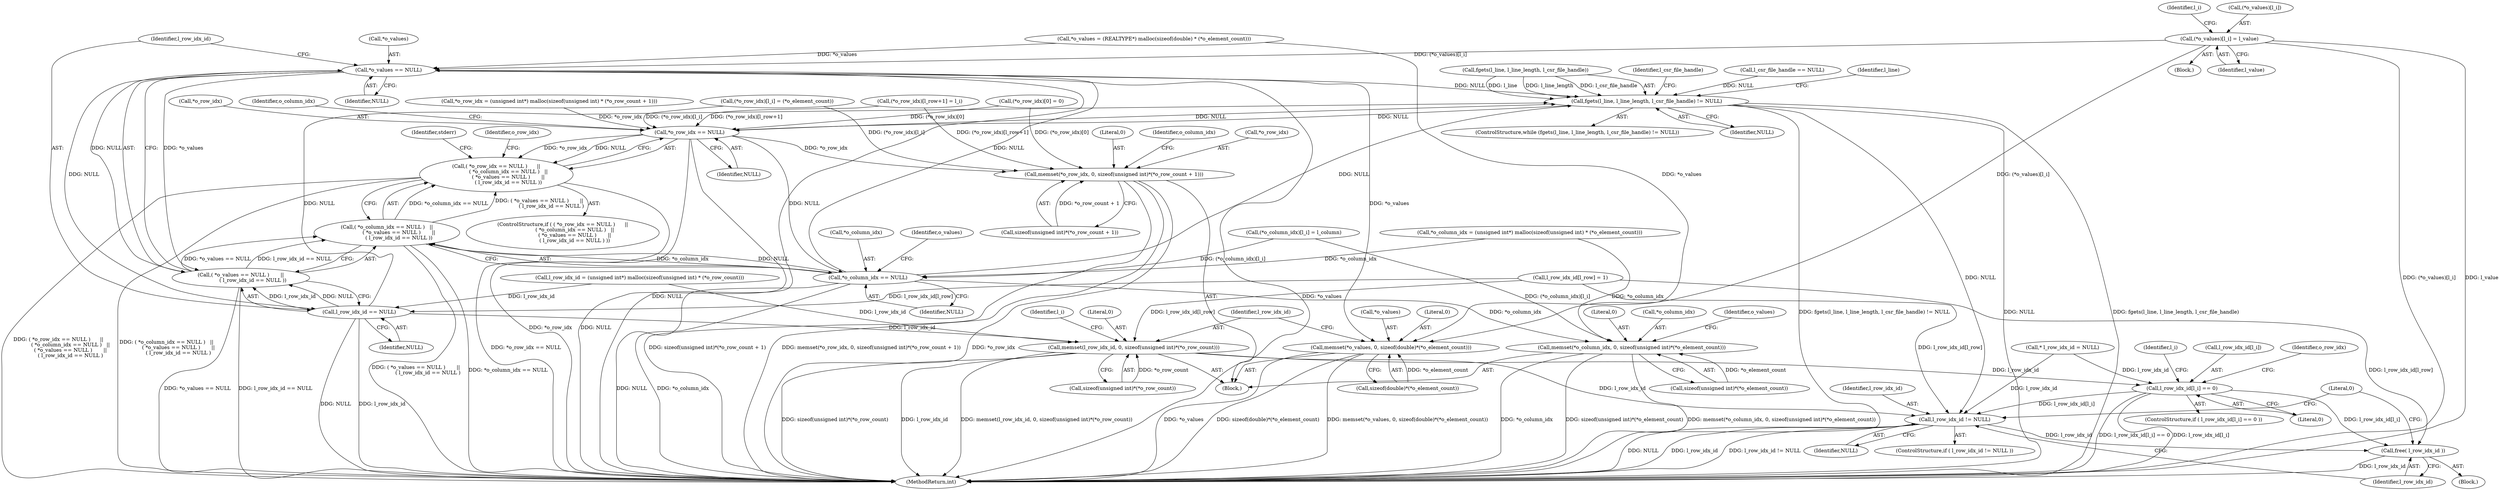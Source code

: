 digraph "0_libxsmm_151481489192e6d1997f8bde52c5c425ea41741d_0@array" {
"1000401" [label="(Call,(*o_values)[l_i] = l_value)"];
"1000277" [label="(Call,*o_values == NULL)"];
"1000161" [label="(Call,fgets(l_line, l_line_length, l_csr_file_handle) != NULL)"];
"1000267" [label="(Call,*o_row_idx == NULL)"];
"1000266" [label="(Call,( *o_row_idx == NULL )      ||\n               ( *o_column_idx == NULL )   ||\n               ( *o_values == NULL )       ||\n               ( l_row_idx_id == NULL ))"];
"1000272" [label="(Call,*o_column_idx == NULL)"];
"1000271" [label="(Call,( *o_column_idx == NULL )   ||\n               ( *o_values == NULL )       ||\n               ( l_row_idx_id == NULL ))"];
"1000302" [label="(Call,memset(*o_column_idx, 0, sizeof(unsigned int)*(*o_element_count)))"];
"1000291" [label="(Call,memset(*o_row_idx, 0, sizeof(unsigned int)*(*o_row_count + 1)))"];
"1000466" [label="(Call,l_row_idx_id != NULL)"];
"1000470" [label="(Call,free( l_row_idx_id ))"];
"1000276" [label="(Call,( *o_values == NULL )       ||\n               ( l_row_idx_id == NULL ))"];
"1000281" [label="(Call,l_row_idx_id == NULL)"];
"1000320" [label="(Call,memset(l_row_idx_id, 0, sizeof(unsigned int)*(*o_row_count)))"];
"1000448" [label="(Call,l_row_idx_id[l_i] == 0)"];
"1000311" [label="(Call,memset(*o_values, 0, sizeof(double)*(*o_element_count)))"];
"1000150" [label="(Call,l_csr_file_handle == NULL)"];
"1000347" [label="(Call,(*o_row_idx)[0] = 0)"];
"1000465" [label="(ControlStructure,if ( l_row_idx_id != NULL ))"];
"1000137" [label="(Call,* l_row_idx_id = NULL)"];
"1000312" [label="(Call,*o_values)"];
"1000265" [label="(ControlStructure,if ( ( *o_row_idx == NULL )      ||\n               ( *o_column_idx == NULL )   ||\n               ( *o_values == NULL )       ||\n               ( l_row_idx_id == NULL ) ))"];
"1000283" [label="(Identifier,NULL)"];
"1000171" [label="(Identifier,l_line)"];
"1000305" [label="(Literal,0)"];
"1000452" [label="(Literal,0)"];
"1000160" [label="(ControlStructure,while (fgets(l_line, l_line_length, l_csr_file_handle) != NULL))"];
"1000162" [label="(Call,fgets(l_line, l_line_length, l_csr_file_handle))"];
"1000467" [label="(Identifier,l_row_idx_id)"];
"1000291" [label="(Call,memset(*o_row_idx, 0, sizeof(unsigned int)*(*o_row_count + 1)))"];
"1000273" [label="(Call,*o_column_idx)"];
"1000268" [label="(Call,*o_row_idx)"];
"1000466" [label="(Call,l_row_idx_id != NULL)"];
"1000219" [label="(Block,)"];
"1000303" [label="(Call,*o_column_idx)"];
"1000295" [label="(Call,sizeof(unsigned int)*(*o_row_count + 1))"];
"1000401" [label="(Call,(*o_values)[l_i] = l_value)"];
"1000277" [label="(Call,*o_values == NULL)"];
"1000414" [label="(Call,(*o_row_idx)[l_row+1] = l_i)"];
"1000306" [label="(Call,sizeof(unsigned int)*(*o_element_count))"];
"1000294" [label="(Literal,0)"];
"1000323" [label="(Call,sizeof(unsigned int)*(*o_row_count))"];
"1000330" [label="(Identifier,l_i)"];
"1000449" [label="(Call,l_row_idx_id[l_i])"];
"1000340" [label="(Call,(*o_row_idx)[l_i] = (*o_element_count))"];
"1000274" [label="(Identifier,o_column_idx)"];
"1000474" [label="(MethodReturn,int)"];
"1000276" [label="(Call,( *o_values == NULL )       ||\n               ( l_row_idx_id == NULL ))"];
"1000408" [label="(Identifier,l_i)"];
"1000302" [label="(Call,memset(*o_column_idx, 0, sizeof(unsigned int)*(*o_element_count)))"];
"1000231" [label="(Call,*o_row_idx = (unsigned int*) malloc(sizeof(unsigned int) * (*o_row_count + 1)))"];
"1000406" [label="(Identifier,l_value)"];
"1000311" [label="(Call,memset(*o_values, 0, sizeof(double)*(*o_element_count)))"];
"1000304" [label="(Identifier,o_column_idx)"];
"1000282" [label="(Identifier,l_row_idx_id)"];
"1000448" [label="(Call,l_row_idx_id[l_i] == 0)"];
"1000292" [label="(Call,*o_row_idx)"];
"1000266" [label="(Call,( *o_row_idx == NULL )      ||\n               ( *o_column_idx == NULL )   ||\n               ( *o_values == NULL )       ||\n               ( l_row_idx_id == NULL ))"];
"1000270" [label="(Identifier,NULL)"];
"1000275" [label="(Identifier,NULL)"];
"1000272" [label="(Call,*o_column_idx == NULL)"];
"1000395" [label="(Call,(*o_column_idx)[l_i] = l_column)"];
"1000402" [label="(Call,(*o_values)[l_i])"];
"1000161" [label="(Call,fgets(l_line, l_line_length, l_csr_file_handle) != NULL)"];
"1000313" [label="(Identifier,o_values)"];
"1000255" [label="(Call,l_row_idx_id = (unsigned int*) malloc(sizeof(unsigned int) * (*o_row_count)))"];
"1000286" [label="(Identifier,stderr)"];
"1000166" [label="(Identifier,NULL)"];
"1000293" [label="(Identifier,o_row_idx)"];
"1000457" [label="(Identifier,o_row_idx)"];
"1000278" [label="(Call,*o_values)"];
"1000267" [label="(Call,*o_row_idx == NULL)"];
"1000468" [label="(Identifier,NULL)"];
"1000469" [label="(Block,)"];
"1000473" [label="(Literal,0)"];
"1000220" [label="(Call,*o_column_idx = (unsigned int*) malloc(sizeof(unsigned int) * (*o_element_count)))"];
"1000279" [label="(Identifier,o_values)"];
"1000368" [label="(Block,)"];
"1000271" [label="(Call,( *o_column_idx == NULL )   ||\n               ( *o_values == NULL )       ||\n               ( l_row_idx_id == NULL ))"];
"1000470" [label="(Call,free( l_row_idx_id ))"];
"1000322" [label="(Literal,0)"];
"1000445" [label="(Identifier,l_i)"];
"1000471" [label="(Identifier,l_row_idx_id)"];
"1000321" [label="(Identifier,l_row_idx_id)"];
"1000315" [label="(Call,sizeof(double)*(*o_element_count))"];
"1000314" [label="(Literal,0)"];
"1000244" [label="(Call,*o_values = (REALTYPE*) malloc(sizeof(double) * (*o_element_count)))"];
"1000280" [label="(Identifier,NULL)"];
"1000281" [label="(Call,l_row_idx_id == NULL)"];
"1000409" [label="(Call,l_row_idx_id[l_row] = 1)"];
"1000320" [label="(Call,memset(l_row_idx_id, 0, sizeof(unsigned int)*(*o_row_count)))"];
"1000423" [label="(Identifier,l_csr_file_handle)"];
"1000447" [label="(ControlStructure,if ( l_row_idx_id[l_i] == 0 ))"];
"1000401" -> "1000368"  [label="AST: "];
"1000401" -> "1000406"  [label="CFG: "];
"1000402" -> "1000401"  [label="AST: "];
"1000406" -> "1000401"  [label="AST: "];
"1000408" -> "1000401"  [label="CFG: "];
"1000401" -> "1000474"  [label="DDG: (*o_values)[l_i]"];
"1000401" -> "1000474"  [label="DDG: l_value"];
"1000401" -> "1000277"  [label="DDG: (*o_values)[l_i]"];
"1000401" -> "1000311"  [label="DDG: (*o_values)[l_i]"];
"1000277" -> "1000276"  [label="AST: "];
"1000277" -> "1000280"  [label="CFG: "];
"1000278" -> "1000277"  [label="AST: "];
"1000280" -> "1000277"  [label="AST: "];
"1000282" -> "1000277"  [label="CFG: "];
"1000276" -> "1000277"  [label="CFG: "];
"1000277" -> "1000474"  [label="DDG: NULL"];
"1000277" -> "1000474"  [label="DDG: *o_values"];
"1000277" -> "1000161"  [label="DDG: NULL"];
"1000277" -> "1000276"  [label="DDG: *o_values"];
"1000277" -> "1000276"  [label="DDG: NULL"];
"1000244" -> "1000277"  [label="DDG: *o_values"];
"1000272" -> "1000277"  [label="DDG: NULL"];
"1000277" -> "1000281"  [label="DDG: NULL"];
"1000277" -> "1000311"  [label="DDG: *o_values"];
"1000161" -> "1000160"  [label="AST: "];
"1000161" -> "1000166"  [label="CFG: "];
"1000162" -> "1000161"  [label="AST: "];
"1000166" -> "1000161"  [label="AST: "];
"1000171" -> "1000161"  [label="CFG: "];
"1000423" -> "1000161"  [label="CFG: "];
"1000161" -> "1000474"  [label="DDG: NULL"];
"1000161" -> "1000474"  [label="DDG: fgets(l_line, l_line_length, l_csr_file_handle)"];
"1000161" -> "1000474"  [label="DDG: fgets(l_line, l_line_length, l_csr_file_handle) != NULL"];
"1000162" -> "1000161"  [label="DDG: l_line"];
"1000162" -> "1000161"  [label="DDG: l_line_length"];
"1000162" -> "1000161"  [label="DDG: l_csr_file_handle"];
"1000272" -> "1000161"  [label="DDG: NULL"];
"1000267" -> "1000161"  [label="DDG: NULL"];
"1000281" -> "1000161"  [label="DDG: NULL"];
"1000150" -> "1000161"  [label="DDG: NULL"];
"1000161" -> "1000267"  [label="DDG: NULL"];
"1000161" -> "1000466"  [label="DDG: NULL"];
"1000267" -> "1000266"  [label="AST: "];
"1000267" -> "1000270"  [label="CFG: "];
"1000268" -> "1000267"  [label="AST: "];
"1000270" -> "1000267"  [label="AST: "];
"1000274" -> "1000267"  [label="CFG: "];
"1000266" -> "1000267"  [label="CFG: "];
"1000267" -> "1000474"  [label="DDG: *o_row_idx"];
"1000267" -> "1000474"  [label="DDG: NULL"];
"1000267" -> "1000266"  [label="DDG: *o_row_idx"];
"1000267" -> "1000266"  [label="DDG: NULL"];
"1000347" -> "1000267"  [label="DDG: (*o_row_idx)[0]"];
"1000340" -> "1000267"  [label="DDG: (*o_row_idx)[l_i]"];
"1000414" -> "1000267"  [label="DDG: (*o_row_idx)[l_row+1]"];
"1000231" -> "1000267"  [label="DDG: *o_row_idx"];
"1000267" -> "1000272"  [label="DDG: NULL"];
"1000267" -> "1000291"  [label="DDG: *o_row_idx"];
"1000266" -> "1000265"  [label="AST: "];
"1000266" -> "1000271"  [label="CFG: "];
"1000271" -> "1000266"  [label="AST: "];
"1000286" -> "1000266"  [label="CFG: "];
"1000293" -> "1000266"  [label="CFG: "];
"1000266" -> "1000474"  [label="DDG: *o_row_idx == NULL"];
"1000266" -> "1000474"  [label="DDG: ( *o_row_idx == NULL )      ||\n               ( *o_column_idx == NULL )   ||\n               ( *o_values == NULL )       ||\n               ( l_row_idx_id == NULL )"];
"1000266" -> "1000474"  [label="DDG: ( *o_column_idx == NULL )   ||\n               ( *o_values == NULL )       ||\n               ( l_row_idx_id == NULL )"];
"1000271" -> "1000266"  [label="DDG: *o_column_idx == NULL"];
"1000271" -> "1000266"  [label="DDG: ( *o_values == NULL )       ||\n               ( l_row_idx_id == NULL )"];
"1000272" -> "1000271"  [label="AST: "];
"1000272" -> "1000275"  [label="CFG: "];
"1000273" -> "1000272"  [label="AST: "];
"1000275" -> "1000272"  [label="AST: "];
"1000279" -> "1000272"  [label="CFG: "];
"1000271" -> "1000272"  [label="CFG: "];
"1000272" -> "1000474"  [label="DDG: NULL"];
"1000272" -> "1000474"  [label="DDG: *o_column_idx"];
"1000272" -> "1000271"  [label="DDG: *o_column_idx"];
"1000272" -> "1000271"  [label="DDG: NULL"];
"1000395" -> "1000272"  [label="DDG: (*o_column_idx)[l_i]"];
"1000220" -> "1000272"  [label="DDG: *o_column_idx"];
"1000272" -> "1000302"  [label="DDG: *o_column_idx"];
"1000271" -> "1000276"  [label="CFG: "];
"1000276" -> "1000271"  [label="AST: "];
"1000271" -> "1000474"  [label="DDG: ( *o_values == NULL )       ||\n               ( l_row_idx_id == NULL )"];
"1000271" -> "1000474"  [label="DDG: *o_column_idx == NULL"];
"1000276" -> "1000271"  [label="DDG: *o_values == NULL"];
"1000276" -> "1000271"  [label="DDG: l_row_idx_id == NULL"];
"1000302" -> "1000219"  [label="AST: "];
"1000302" -> "1000306"  [label="CFG: "];
"1000303" -> "1000302"  [label="AST: "];
"1000305" -> "1000302"  [label="AST: "];
"1000306" -> "1000302"  [label="AST: "];
"1000313" -> "1000302"  [label="CFG: "];
"1000302" -> "1000474"  [label="DDG: *o_column_idx"];
"1000302" -> "1000474"  [label="DDG: sizeof(unsigned int)*(*o_element_count)"];
"1000302" -> "1000474"  [label="DDG: memset(*o_column_idx, 0, sizeof(unsigned int)*(*o_element_count))"];
"1000395" -> "1000302"  [label="DDG: (*o_column_idx)[l_i]"];
"1000220" -> "1000302"  [label="DDG: *o_column_idx"];
"1000306" -> "1000302"  [label="DDG: *o_element_count"];
"1000291" -> "1000219"  [label="AST: "];
"1000291" -> "1000295"  [label="CFG: "];
"1000292" -> "1000291"  [label="AST: "];
"1000294" -> "1000291"  [label="AST: "];
"1000295" -> "1000291"  [label="AST: "];
"1000304" -> "1000291"  [label="CFG: "];
"1000291" -> "1000474"  [label="DDG: memset(*o_row_idx, 0, sizeof(unsigned int)*(*o_row_count + 1))"];
"1000291" -> "1000474"  [label="DDG: *o_row_idx"];
"1000291" -> "1000474"  [label="DDG: sizeof(unsigned int)*(*o_row_count + 1)"];
"1000414" -> "1000291"  [label="DDG: (*o_row_idx)[l_row+1]"];
"1000340" -> "1000291"  [label="DDG: (*o_row_idx)[l_i]"];
"1000347" -> "1000291"  [label="DDG: (*o_row_idx)[0]"];
"1000295" -> "1000291"  [label="DDG: *o_row_count + 1"];
"1000466" -> "1000465"  [label="AST: "];
"1000466" -> "1000468"  [label="CFG: "];
"1000467" -> "1000466"  [label="AST: "];
"1000468" -> "1000466"  [label="AST: "];
"1000471" -> "1000466"  [label="CFG: "];
"1000473" -> "1000466"  [label="CFG: "];
"1000466" -> "1000474"  [label="DDG: NULL"];
"1000466" -> "1000474"  [label="DDG: l_row_idx_id"];
"1000466" -> "1000474"  [label="DDG: l_row_idx_id != NULL"];
"1000448" -> "1000466"  [label="DDG: l_row_idx_id[l_i]"];
"1000409" -> "1000466"  [label="DDG: l_row_idx_id[l_row]"];
"1000137" -> "1000466"  [label="DDG: l_row_idx_id"];
"1000320" -> "1000466"  [label="DDG: l_row_idx_id"];
"1000466" -> "1000470"  [label="DDG: l_row_idx_id"];
"1000470" -> "1000469"  [label="AST: "];
"1000470" -> "1000471"  [label="CFG: "];
"1000471" -> "1000470"  [label="AST: "];
"1000473" -> "1000470"  [label="CFG: "];
"1000470" -> "1000474"  [label="DDG: l_row_idx_id"];
"1000448" -> "1000470"  [label="DDG: l_row_idx_id[l_i]"];
"1000409" -> "1000470"  [label="DDG: l_row_idx_id[l_row]"];
"1000276" -> "1000281"  [label="CFG: "];
"1000281" -> "1000276"  [label="AST: "];
"1000276" -> "1000474"  [label="DDG: l_row_idx_id == NULL"];
"1000276" -> "1000474"  [label="DDG: *o_values == NULL"];
"1000281" -> "1000276"  [label="DDG: l_row_idx_id"];
"1000281" -> "1000276"  [label="DDG: NULL"];
"1000281" -> "1000283"  [label="CFG: "];
"1000282" -> "1000281"  [label="AST: "];
"1000283" -> "1000281"  [label="AST: "];
"1000281" -> "1000474"  [label="DDG: l_row_idx_id"];
"1000281" -> "1000474"  [label="DDG: NULL"];
"1000409" -> "1000281"  [label="DDG: l_row_idx_id[l_row]"];
"1000255" -> "1000281"  [label="DDG: l_row_idx_id"];
"1000281" -> "1000320"  [label="DDG: l_row_idx_id"];
"1000320" -> "1000219"  [label="AST: "];
"1000320" -> "1000323"  [label="CFG: "];
"1000321" -> "1000320"  [label="AST: "];
"1000322" -> "1000320"  [label="AST: "];
"1000323" -> "1000320"  [label="AST: "];
"1000330" -> "1000320"  [label="CFG: "];
"1000320" -> "1000474"  [label="DDG: sizeof(unsigned int)*(*o_row_count)"];
"1000320" -> "1000474"  [label="DDG: l_row_idx_id"];
"1000320" -> "1000474"  [label="DDG: memset(l_row_idx_id, 0, sizeof(unsigned int)*(*o_row_count))"];
"1000409" -> "1000320"  [label="DDG: l_row_idx_id[l_row]"];
"1000255" -> "1000320"  [label="DDG: l_row_idx_id"];
"1000323" -> "1000320"  [label="DDG: *o_row_count"];
"1000320" -> "1000448"  [label="DDG: l_row_idx_id"];
"1000448" -> "1000447"  [label="AST: "];
"1000448" -> "1000452"  [label="CFG: "];
"1000449" -> "1000448"  [label="AST: "];
"1000452" -> "1000448"  [label="AST: "];
"1000457" -> "1000448"  [label="CFG: "];
"1000445" -> "1000448"  [label="CFG: "];
"1000448" -> "1000474"  [label="DDG: l_row_idx_id[l_i]"];
"1000448" -> "1000474"  [label="DDG: l_row_idx_id[l_i] == 0"];
"1000137" -> "1000448"  [label="DDG: l_row_idx_id"];
"1000311" -> "1000219"  [label="AST: "];
"1000311" -> "1000315"  [label="CFG: "];
"1000312" -> "1000311"  [label="AST: "];
"1000314" -> "1000311"  [label="AST: "];
"1000315" -> "1000311"  [label="AST: "];
"1000321" -> "1000311"  [label="CFG: "];
"1000311" -> "1000474"  [label="DDG: *o_values"];
"1000311" -> "1000474"  [label="DDG: sizeof(double)*(*o_element_count)"];
"1000311" -> "1000474"  [label="DDG: memset(*o_values, 0, sizeof(double)*(*o_element_count))"];
"1000244" -> "1000311"  [label="DDG: *o_values"];
"1000315" -> "1000311"  [label="DDG: *o_element_count"];
}
